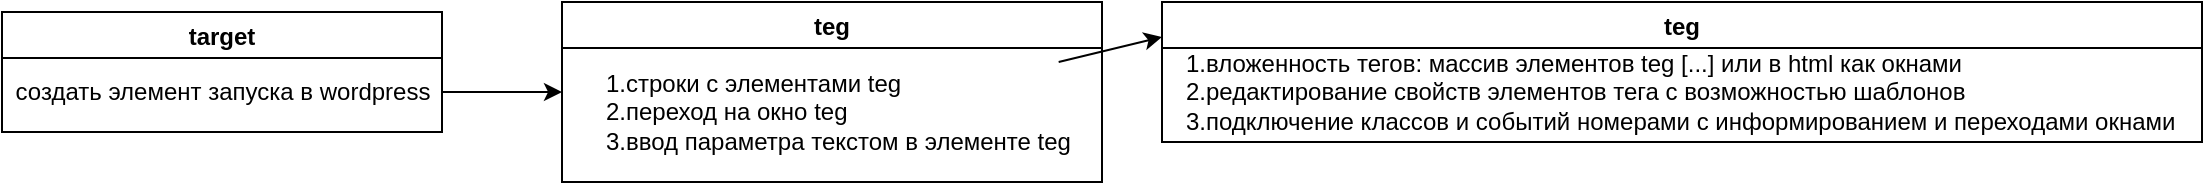 <mxfile version="14.5.10" type="github">
  <diagram id="AikCdZ-WhjD60J_H7UAM" name="Страница 1">
    <mxGraphModel dx="1364" dy="753" grid="1" gridSize="10" guides="1" tooltips="1" connect="1" arrows="1" fold="1" page="1" pageScale="1" pageWidth="827" pageHeight="1169" math="0" shadow="0">
      <root>
        <mxCell id="0" />
        <mxCell id="1" parent="0" />
        <mxCell id="RZI_0KJps5jkm5kD7S_W-2" value="target" style="swimlane;" parent="1" vertex="1">
          <mxGeometry x="20" y="150" width="220" height="60" as="geometry">
            <mxRectangle x="20" y="150" width="70" height="23" as="alternateBounds" />
          </mxGeometry>
        </mxCell>
        <mxCell id="RZI_0KJps5jkm5kD7S_W-3" value="создать элемент запуска в wordpress" style="text;html=1;align=center;verticalAlign=middle;resizable=0;points=[];autosize=1;strokeColor=none;" parent="RZI_0KJps5jkm5kD7S_W-2" vertex="1">
          <mxGeometry y="30" width="220" height="20" as="geometry" />
        </mxCell>
        <mxCell id="RZI_0KJps5jkm5kD7S_W-4" value="teg" style="swimlane;" parent="1" vertex="1">
          <mxGeometry x="300" y="145" width="270" height="90" as="geometry">
            <mxRectangle x="300" y="150" width="50" height="23" as="alternateBounds" />
          </mxGeometry>
        </mxCell>
        <mxCell id="RZI_0KJps5jkm5kD7S_W-5" value="1.строки с элементами teg&lt;br&gt;2.переход на окно teg&lt;br&gt;3.ввод параметра текстом в элементе teg" style="text;html=1;align=left;verticalAlign=middle;resizable=0;points=[];autosize=1;strokeColor=none;" parent="RZI_0KJps5jkm5kD7S_W-4" vertex="1">
          <mxGeometry x="20" y="30" width="250" height="50" as="geometry" />
        </mxCell>
        <mxCell id="RZI_0KJps5jkm5kD7S_W-6" style="rounded=0;orthogonalLoop=1;jettySize=auto;html=1;entryX=0;entryY=0.5;entryDx=0;entryDy=0;" parent="1" source="RZI_0KJps5jkm5kD7S_W-3" target="RZI_0KJps5jkm5kD7S_W-4" edge="1">
          <mxGeometry relative="1" as="geometry">
            <mxPoint x="320" y="190" as="targetPoint" />
          </mxGeometry>
        </mxCell>
        <mxCell id="RZI_0KJps5jkm5kD7S_W-7" value="teg" style="swimlane;align=center;" parent="1" vertex="1">
          <mxGeometry x="600" y="145" width="520" height="70" as="geometry" />
        </mxCell>
        <mxCell id="RZI_0KJps5jkm5kD7S_W-8" value="1.вложенность тегов: массив элементов teg [...] или в html как окнами&lt;br&gt;2.редактирование свойств элементов тега с возможностью шаблонов&lt;br&gt;3.подключение классов и событий номерами с информированием и переходами окнами" style="text;html=1;align=left;verticalAlign=middle;resizable=0;points=[];autosize=1;strokeColor=none;" parent="RZI_0KJps5jkm5kD7S_W-7" vertex="1">
          <mxGeometry x="10" y="20" width="510" height="50" as="geometry" />
        </mxCell>
        <mxCell id="RZI_0KJps5jkm5kD7S_W-9" style="edgeStyle=none;rounded=0;orthogonalLoop=1;jettySize=auto;html=1;entryX=0;entryY=0.25;entryDx=0;entryDy=0;" parent="1" source="RZI_0KJps5jkm5kD7S_W-5" target="RZI_0KJps5jkm5kD7S_W-7" edge="1">
          <mxGeometry relative="1" as="geometry" />
        </mxCell>
      </root>
    </mxGraphModel>
  </diagram>
</mxfile>

